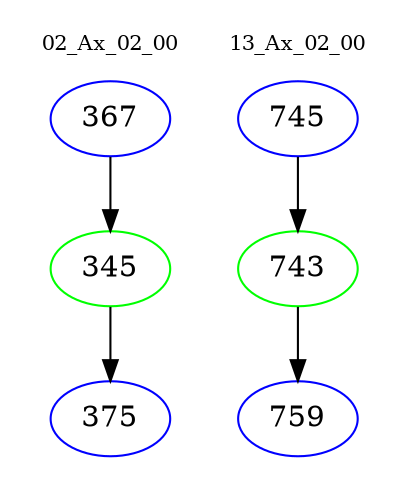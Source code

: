 digraph{
subgraph cluster_0 {
color = white
label = "02_Ax_02_00";
fontsize=10;
T0_367 [label="367", color="blue"]
T0_367 -> T0_345 [color="black"]
T0_345 [label="345", color="green"]
T0_345 -> T0_375 [color="black"]
T0_375 [label="375", color="blue"]
}
subgraph cluster_1 {
color = white
label = "13_Ax_02_00";
fontsize=10;
T1_745 [label="745", color="blue"]
T1_745 -> T1_743 [color="black"]
T1_743 [label="743", color="green"]
T1_743 -> T1_759 [color="black"]
T1_759 [label="759", color="blue"]
}
}
